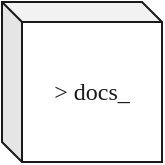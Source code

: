 <mxfile>
    <diagram id="0pbE2ng8Wz-z5p-49bF9" name="Page-1">
        <mxGraphModel dx="368" dy="194" grid="1" gridSize="10" guides="1" tooltips="1" connect="1" arrows="1" fold="1" page="1" pageScale="1" pageWidth="827" pageHeight="1169" math="0" shadow="0">
            <root>
                <mxCell id="0"/>
                <mxCell id="1" parent="0"/>
                <mxCell id="3" value="&amp;gt; docs_" style="shape=cube;whiteSpace=wrap;html=1;boundedLbl=1;backgroundOutline=1;darkOpacity=0.05;darkOpacity2=0.1;size=10;fillColor=default;strokeColor=#1A1A1A;fontFamily=Tahoma;fontColor=#1A1A1A;fontStyle=0" parent="1" vertex="1">
                    <mxGeometry x="350" y="210" width="80" height="80" as="geometry"/>
                </mxCell>
            </root>
        </mxGraphModel>
    </diagram>
</mxfile>